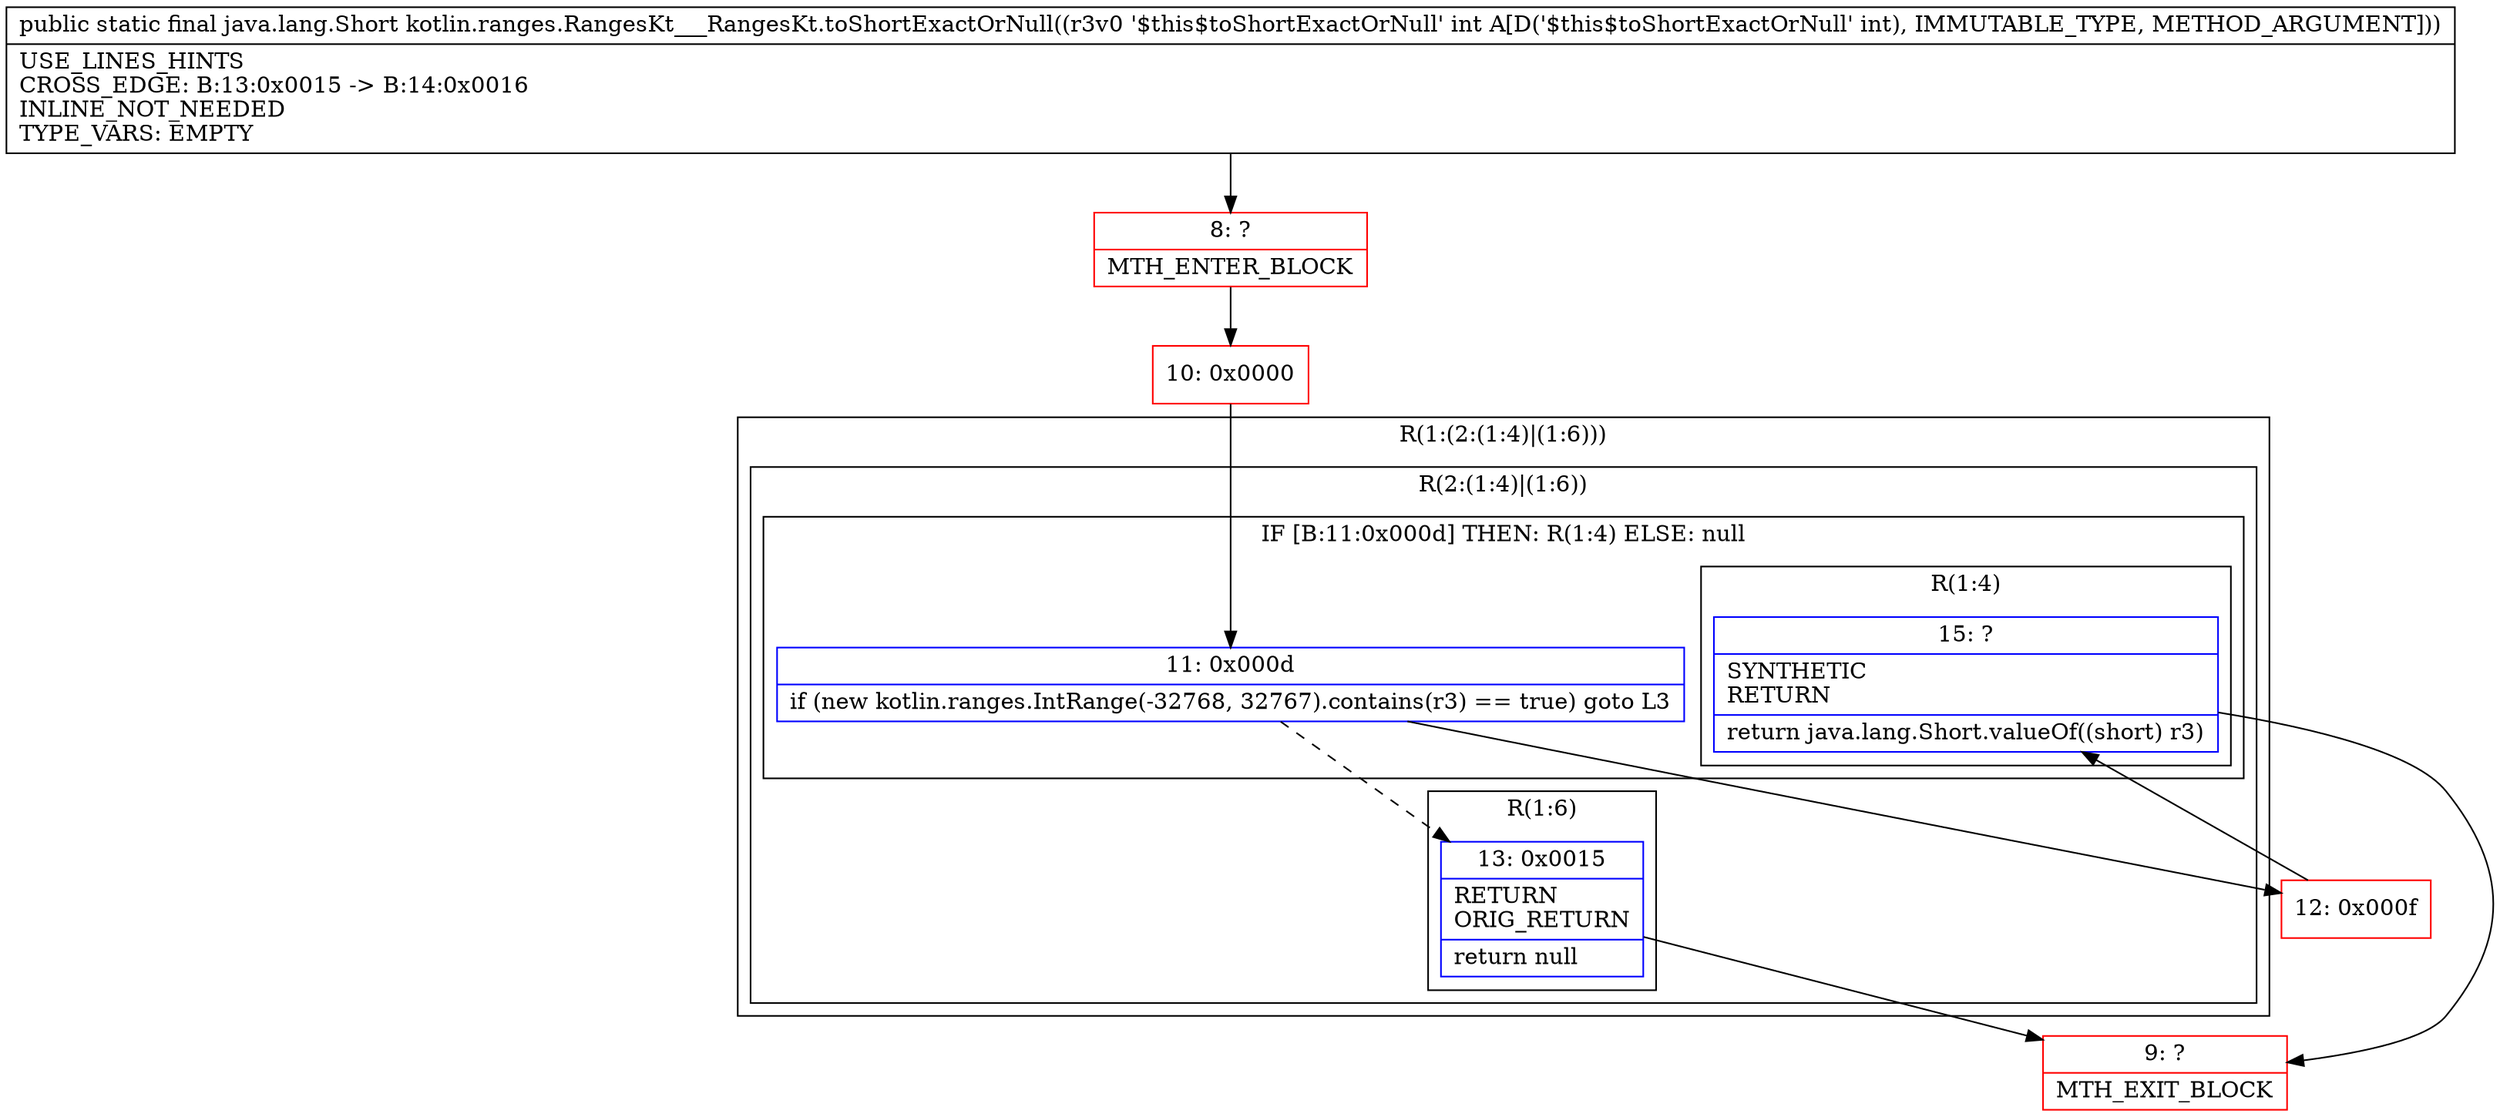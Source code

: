 digraph "CFG forkotlin.ranges.RangesKt___RangesKt.toShortExactOrNull(I)Ljava\/lang\/Short;" {
subgraph cluster_Region_1865226044 {
label = "R(1:(2:(1:4)|(1:6)))";
node [shape=record,color=blue];
subgraph cluster_Region_1250818288 {
label = "R(2:(1:4)|(1:6))";
node [shape=record,color=blue];
subgraph cluster_IfRegion_1127105529 {
label = "IF [B:11:0x000d] THEN: R(1:4) ELSE: null";
node [shape=record,color=blue];
Node_11 [shape=record,label="{11\:\ 0x000d|if (new kotlin.ranges.IntRange(\-32768, 32767).contains(r3) == true) goto L3\l}"];
subgraph cluster_Region_2573529 {
label = "R(1:4)";
node [shape=record,color=blue];
Node_15 [shape=record,label="{15\:\ ?|SYNTHETIC\lRETURN\l|return java.lang.Short.valueOf((short) r3)\l}"];
}
}
subgraph cluster_Region_129246998 {
label = "R(1:6)";
node [shape=record,color=blue];
Node_13 [shape=record,label="{13\:\ 0x0015|RETURN\lORIG_RETURN\l|return null\l}"];
}
}
}
Node_8 [shape=record,color=red,label="{8\:\ ?|MTH_ENTER_BLOCK\l}"];
Node_10 [shape=record,color=red,label="{10\:\ 0x0000}"];
Node_12 [shape=record,color=red,label="{12\:\ 0x000f}"];
Node_9 [shape=record,color=red,label="{9\:\ ?|MTH_EXIT_BLOCK\l}"];
MethodNode[shape=record,label="{public static final java.lang.Short kotlin.ranges.RangesKt___RangesKt.toShortExactOrNull((r3v0 '$this$toShortExactOrNull' int A[D('$this$toShortExactOrNull' int), IMMUTABLE_TYPE, METHOD_ARGUMENT]))  | USE_LINES_HINTS\lCROSS_EDGE: B:13:0x0015 \-\> B:14:0x0016\lINLINE_NOT_NEEDED\lTYPE_VARS: EMPTY\l}"];
MethodNode -> Node_8;Node_11 -> Node_12;
Node_11 -> Node_13[style=dashed];
Node_15 -> Node_9;
Node_13 -> Node_9;
Node_8 -> Node_10;
Node_10 -> Node_11;
Node_12 -> Node_15;
}

